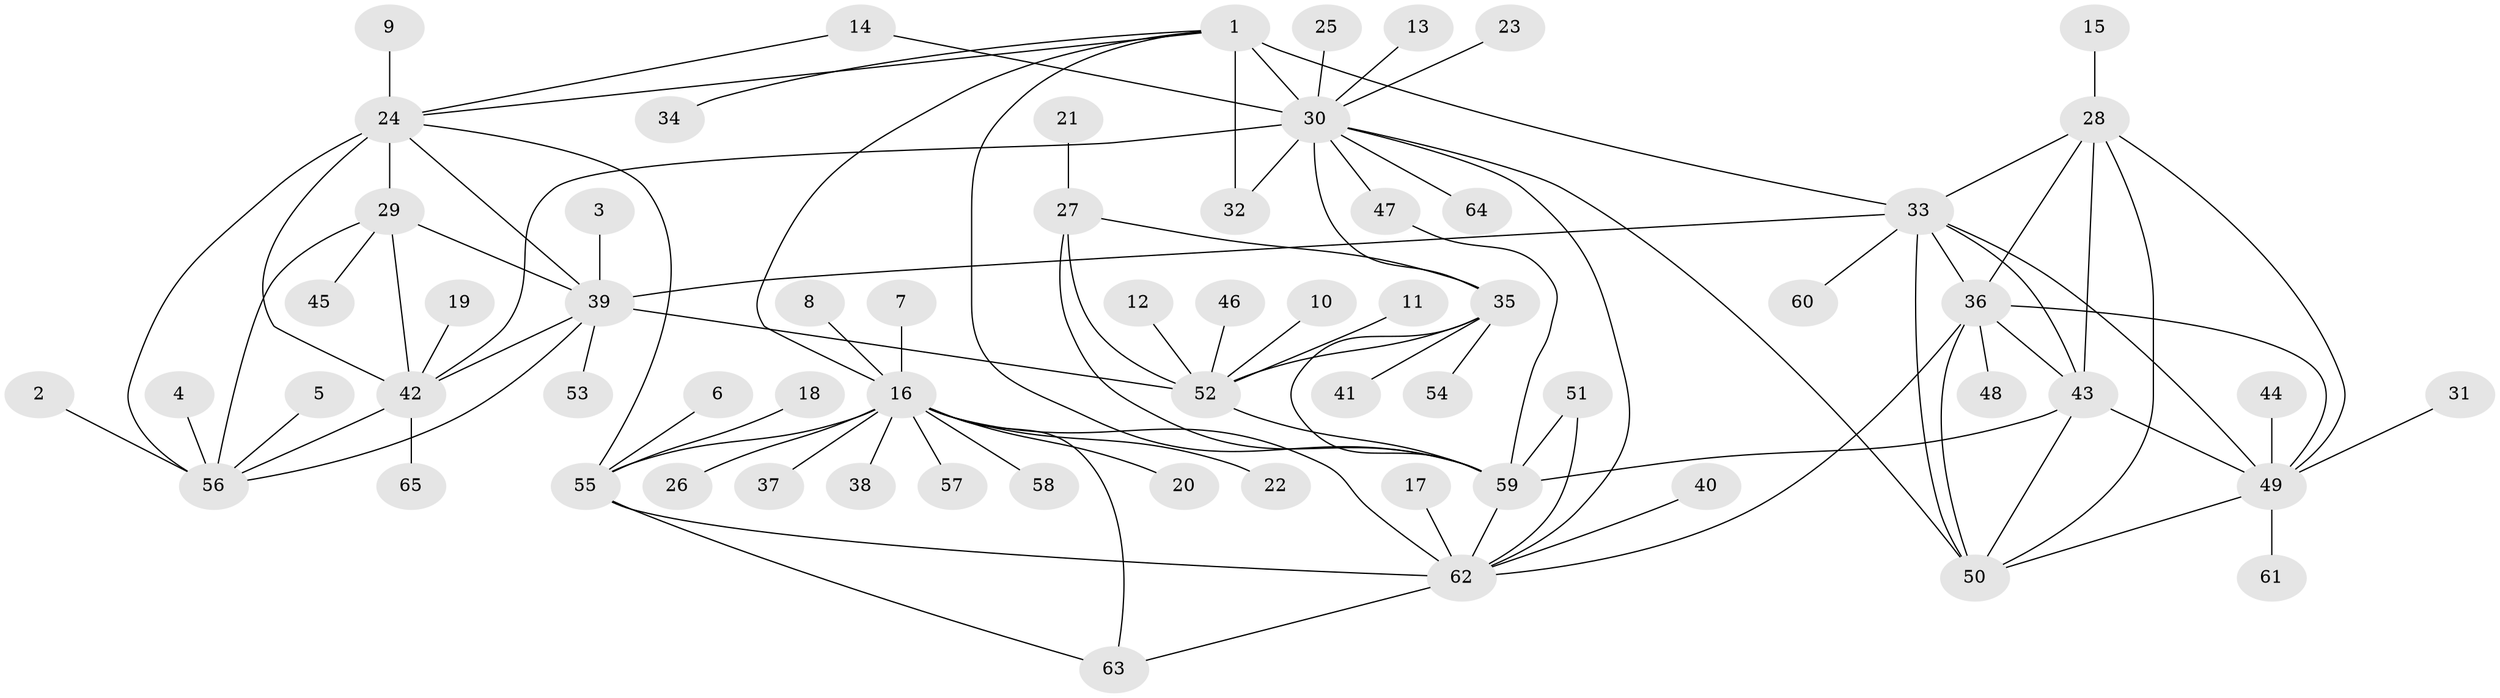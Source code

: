 // original degree distribution, {12: 0.015384615384615385, 10: 0.015384615384615385, 7: 0.038461538461538464, 14: 0.015384615384615385, 11: 0.023076923076923078, 6: 0.015384615384615385, 9: 0.046153846153846156, 8: 0.03076923076923077, 5: 0.038461538461538464, 2: 0.14615384615384616, 1: 0.5923076923076923, 4: 0.007692307692307693, 3: 0.015384615384615385}
// Generated by graph-tools (version 1.1) at 2025/50/03/09/25 03:50:31]
// undirected, 65 vertices, 100 edges
graph export_dot {
graph [start="1"]
  node [color=gray90,style=filled];
  1;
  2;
  3;
  4;
  5;
  6;
  7;
  8;
  9;
  10;
  11;
  12;
  13;
  14;
  15;
  16;
  17;
  18;
  19;
  20;
  21;
  22;
  23;
  24;
  25;
  26;
  27;
  28;
  29;
  30;
  31;
  32;
  33;
  34;
  35;
  36;
  37;
  38;
  39;
  40;
  41;
  42;
  43;
  44;
  45;
  46;
  47;
  48;
  49;
  50;
  51;
  52;
  53;
  54;
  55;
  56;
  57;
  58;
  59;
  60;
  61;
  62;
  63;
  64;
  65;
  1 -- 16 [weight=1.0];
  1 -- 24 [weight=1.0];
  1 -- 30 [weight=5.0];
  1 -- 32 [weight=4.0];
  1 -- 33 [weight=1.0];
  1 -- 34 [weight=1.0];
  1 -- 59 [weight=1.0];
  2 -- 56 [weight=1.0];
  3 -- 39 [weight=1.0];
  4 -- 56 [weight=1.0];
  5 -- 56 [weight=1.0];
  6 -- 55 [weight=1.0];
  7 -- 16 [weight=1.0];
  8 -- 16 [weight=1.0];
  9 -- 24 [weight=1.0];
  10 -- 52 [weight=1.0];
  11 -- 52 [weight=1.0];
  12 -- 52 [weight=1.0];
  13 -- 30 [weight=1.0];
  14 -- 24 [weight=1.0];
  14 -- 30 [weight=1.0];
  15 -- 28 [weight=1.0];
  16 -- 20 [weight=1.0];
  16 -- 22 [weight=1.0];
  16 -- 26 [weight=1.0];
  16 -- 37 [weight=1.0];
  16 -- 38 [weight=1.0];
  16 -- 55 [weight=3.0];
  16 -- 57 [weight=1.0];
  16 -- 58 [weight=1.0];
  16 -- 62 [weight=3.0];
  16 -- 63 [weight=3.0];
  17 -- 62 [weight=1.0];
  18 -- 55 [weight=1.0];
  19 -- 42 [weight=1.0];
  21 -- 27 [weight=1.0];
  23 -- 30 [weight=1.0];
  24 -- 29 [weight=2.0];
  24 -- 39 [weight=2.0];
  24 -- 42 [weight=2.0];
  24 -- 55 [weight=1.0];
  24 -- 56 [weight=2.0];
  25 -- 30 [weight=1.0];
  27 -- 35 [weight=1.0];
  27 -- 52 [weight=3.0];
  27 -- 59 [weight=1.0];
  28 -- 33 [weight=1.0];
  28 -- 36 [weight=1.0];
  28 -- 43 [weight=1.0];
  28 -- 49 [weight=1.0];
  28 -- 50 [weight=1.0];
  29 -- 39 [weight=1.0];
  29 -- 42 [weight=1.0];
  29 -- 45 [weight=1.0];
  29 -- 56 [weight=1.0];
  30 -- 32 [weight=1.0];
  30 -- 35 [weight=1.0];
  30 -- 42 [weight=1.0];
  30 -- 47 [weight=1.0];
  30 -- 50 [weight=1.0];
  30 -- 62 [weight=2.0];
  30 -- 64 [weight=1.0];
  31 -- 49 [weight=1.0];
  33 -- 36 [weight=1.0];
  33 -- 39 [weight=1.0];
  33 -- 43 [weight=1.0];
  33 -- 49 [weight=1.0];
  33 -- 50 [weight=1.0];
  33 -- 60 [weight=1.0];
  35 -- 41 [weight=1.0];
  35 -- 52 [weight=3.0];
  35 -- 54 [weight=1.0];
  35 -- 59 [weight=1.0];
  36 -- 43 [weight=1.0];
  36 -- 48 [weight=1.0];
  36 -- 49 [weight=1.0];
  36 -- 50 [weight=1.0];
  36 -- 62 [weight=1.0];
  39 -- 42 [weight=1.0];
  39 -- 52 [weight=1.0];
  39 -- 53 [weight=1.0];
  39 -- 56 [weight=1.0];
  40 -- 62 [weight=1.0];
  42 -- 56 [weight=1.0];
  42 -- 65 [weight=1.0];
  43 -- 49 [weight=1.0];
  43 -- 50 [weight=1.0];
  43 -- 59 [weight=1.0];
  44 -- 49 [weight=1.0];
  46 -- 52 [weight=1.0];
  47 -- 59 [weight=1.0];
  49 -- 50 [weight=1.0];
  49 -- 61 [weight=1.0];
  51 -- 59 [weight=1.0];
  51 -- 62 [weight=1.0];
  52 -- 59 [weight=3.0];
  55 -- 62 [weight=1.0];
  55 -- 63 [weight=1.0];
  59 -- 62 [weight=1.0];
  62 -- 63 [weight=1.0];
}
